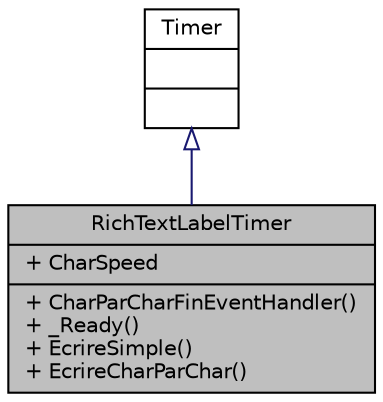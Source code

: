 digraph "RichTextLabelTimer"
{
 // LATEX_PDF_SIZE
  edge [fontname="Helvetica",fontsize="10",labelfontname="Helvetica",labelfontsize="10"];
  node [fontname="Helvetica",fontsize="10",shape=record];
  Node1 [label="{RichTextLabelTimer\n|+ CharSpeed\l|+ CharParCharFinEventHandler()\l+ _Ready()\l+ EcrireSimple()\l+ EcrireCharParChar()\l}",height=0.2,width=0.4,color="black", fillcolor="grey75", style="filled", fontcolor="black",tooltip=" "];
  Node2 -> Node1 [dir="back",color="midnightblue",fontsize="10",style="solid",arrowtail="onormal"];
  Node2 [label="{Timer\n||}",height=0.2,width=0.4,color="black", fillcolor="white", style="filled",tooltip=" "];
}
